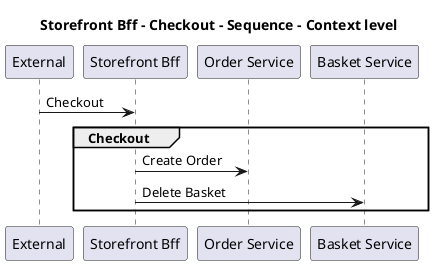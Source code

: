 @startuml

title Storefront Bff - Checkout - Sequence - Context level

participant "External" as C4InterFlow.SoftwareSystems.ExternalSystem
participant "Storefront Bff" as ECommercePlatform.SoftwareSystems.StorefrontBff
participant "Order Service" as ECommercePlatform.SoftwareSystems.OrderService
participant "Basket Service" as ECommercePlatform.SoftwareSystems.BasketService

C4InterFlow.SoftwareSystems.ExternalSystem -> ECommercePlatform.SoftwareSystems.StorefrontBff : Checkout
group Checkout
ECommercePlatform.SoftwareSystems.StorefrontBff -> ECommercePlatform.SoftwareSystems.OrderService : Create Order
ECommercePlatform.SoftwareSystems.StorefrontBff -> ECommercePlatform.SoftwareSystems.BasketService : Delete Basket
end


@enduml
